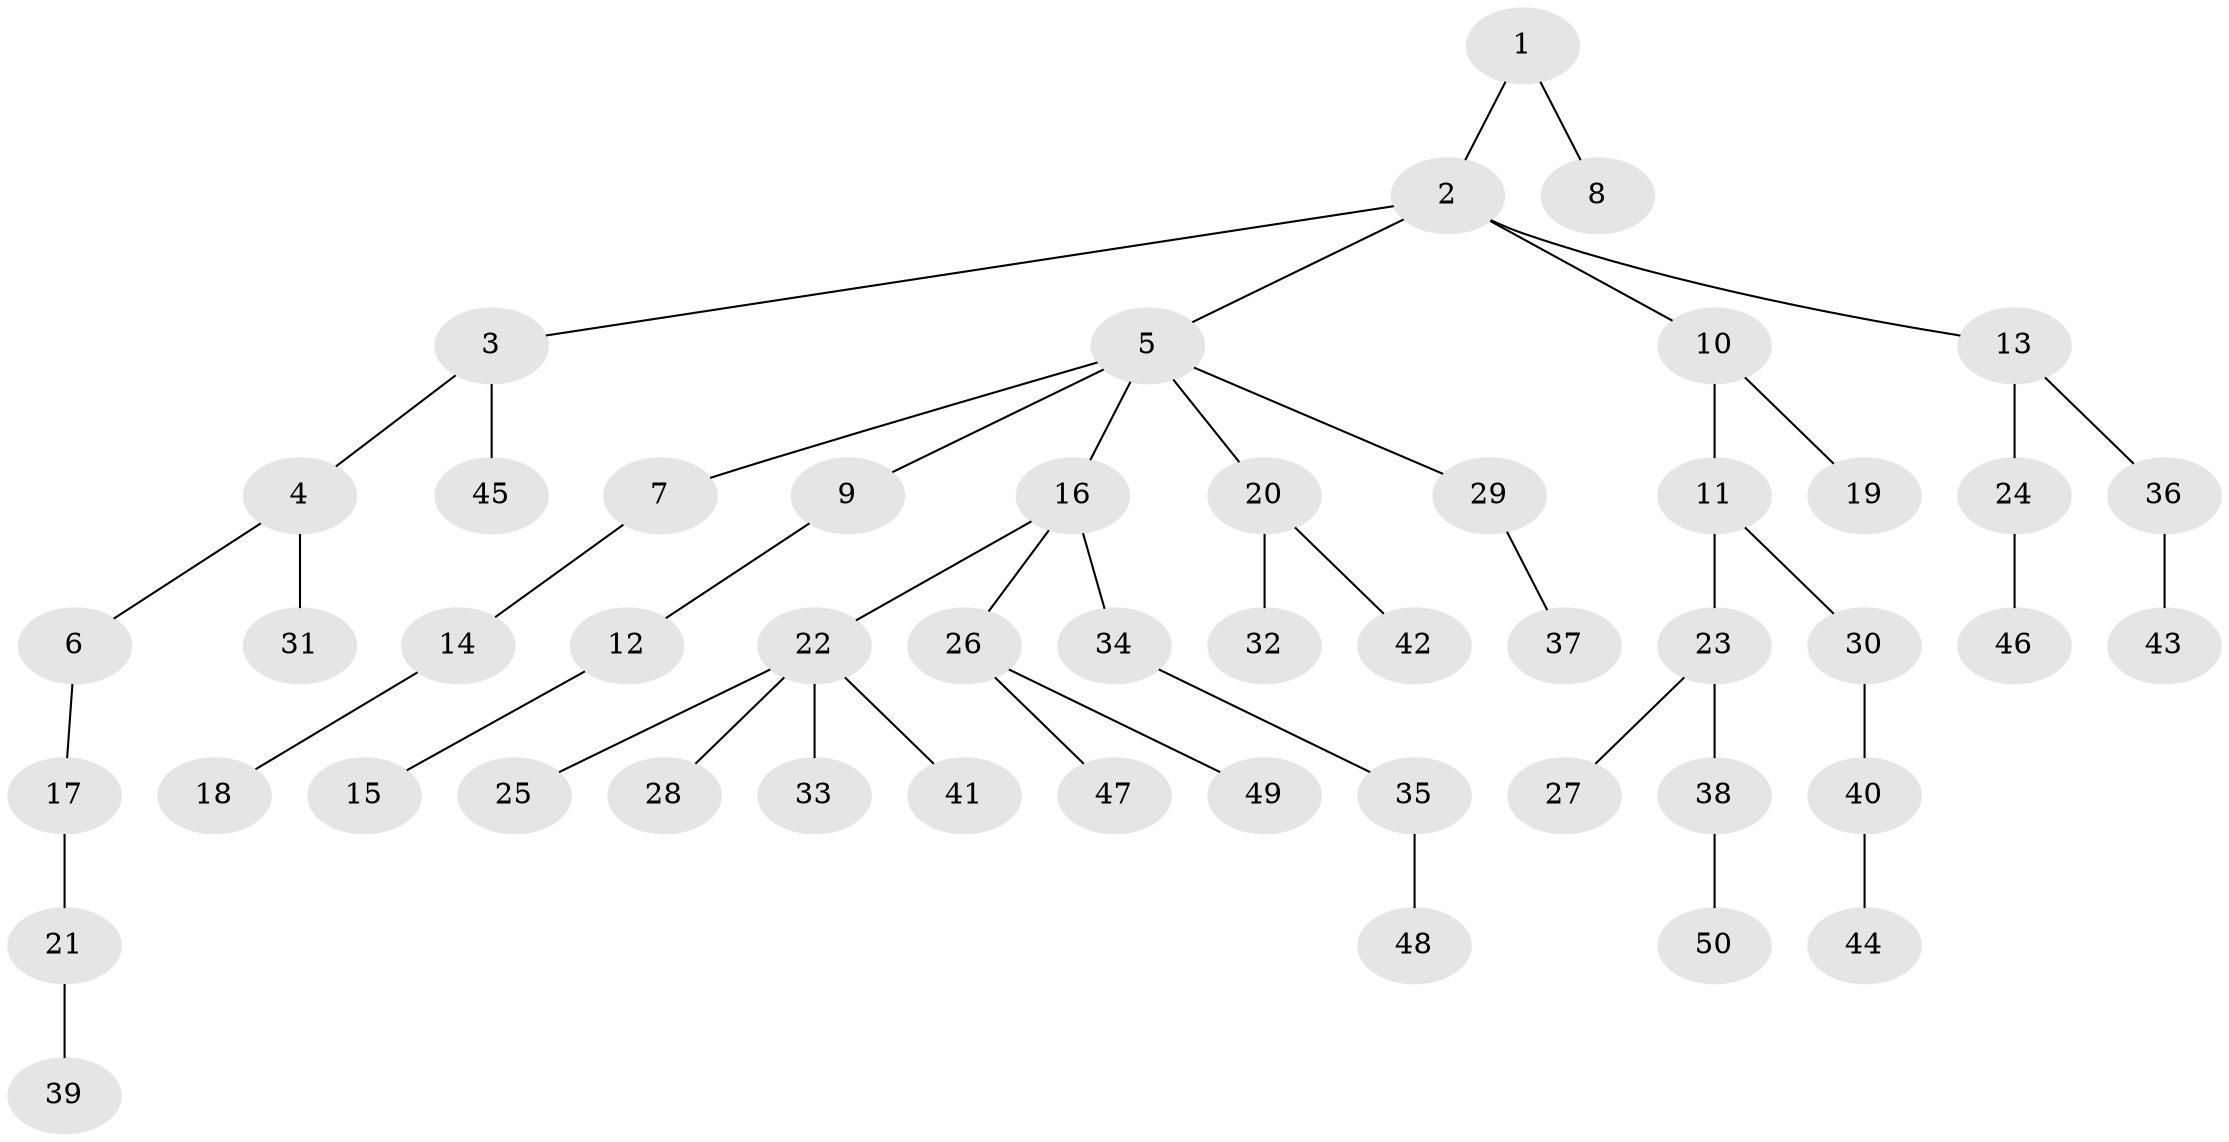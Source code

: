 // coarse degree distribution, {1: 0.5161290322580645, 6: 0.06451612903225806, 2: 0.3225806451612903, 3: 0.03225806451612903, 5: 0.03225806451612903, 4: 0.03225806451612903}
// Generated by graph-tools (version 1.1) at 2025/24/03/03/25 07:24:06]
// undirected, 50 vertices, 49 edges
graph export_dot {
graph [start="1"]
  node [color=gray90,style=filled];
  1;
  2;
  3;
  4;
  5;
  6;
  7;
  8;
  9;
  10;
  11;
  12;
  13;
  14;
  15;
  16;
  17;
  18;
  19;
  20;
  21;
  22;
  23;
  24;
  25;
  26;
  27;
  28;
  29;
  30;
  31;
  32;
  33;
  34;
  35;
  36;
  37;
  38;
  39;
  40;
  41;
  42;
  43;
  44;
  45;
  46;
  47;
  48;
  49;
  50;
  1 -- 2;
  1 -- 8;
  2 -- 3;
  2 -- 5;
  2 -- 10;
  2 -- 13;
  3 -- 4;
  3 -- 45;
  4 -- 6;
  4 -- 31;
  5 -- 7;
  5 -- 9;
  5 -- 16;
  5 -- 20;
  5 -- 29;
  6 -- 17;
  7 -- 14;
  9 -- 12;
  10 -- 11;
  10 -- 19;
  11 -- 23;
  11 -- 30;
  12 -- 15;
  13 -- 24;
  13 -- 36;
  14 -- 18;
  16 -- 22;
  16 -- 26;
  16 -- 34;
  17 -- 21;
  20 -- 32;
  20 -- 42;
  21 -- 39;
  22 -- 25;
  22 -- 28;
  22 -- 33;
  22 -- 41;
  23 -- 27;
  23 -- 38;
  24 -- 46;
  26 -- 47;
  26 -- 49;
  29 -- 37;
  30 -- 40;
  34 -- 35;
  35 -- 48;
  36 -- 43;
  38 -- 50;
  40 -- 44;
}
